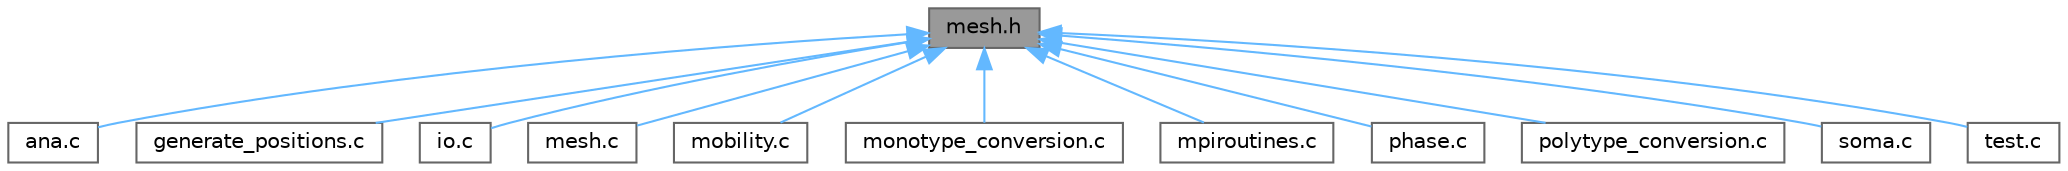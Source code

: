 digraph "mesh.h"
{
 // LATEX_PDF_SIZE
  bgcolor="transparent";
  edge [fontname=Helvetica,fontsize=10,labelfontname=Helvetica,labelfontsize=10];
  node [fontname=Helvetica,fontsize=10,shape=box,height=0.2,width=0.4];
  Node1 [label="mesh.h",height=0.2,width=0.4,color="gray40", fillcolor="grey60", style="filled", fontcolor="black",tooltip="Functions related to the mesh of the density fields."];
  Node1 -> Node2 [dir="back",color="steelblue1",style="solid"];
  Node2 [label="ana.c",height=0.2,width=0.4,color="grey40", fillcolor="white", style="filled",URL="$ana_8c.html",tooltip="Implementation of ana.h."];
  Node1 -> Node3 [dir="back",color="steelblue1",style="solid"];
  Node3 [label="generate_positions.c",height=0.2,width=0.4,color="grey40", fillcolor="white", style="filled",URL="$generate__positions_8c.html",tooltip="Implementation of generate_positions.h."];
  Node1 -> Node4 [dir="back",color="steelblue1",style="solid"];
  Node4 [label="io.c",height=0.2,width=0.4,color="grey40", fillcolor="white", style="filled",URL="$io_8c.html",tooltip="Implementation of io.h."];
  Node1 -> Node5 [dir="back",color="steelblue1",style="solid"];
  Node5 [label="mesh.c",height=0.2,width=0.4,color="grey40", fillcolor="white", style="filled",URL="$mesh_8c.html",tooltip="Implementation of mesh.h."];
  Node1 -> Node6 [dir="back",color="steelblue1",style="solid"];
  Node6 [label="mobility.c",height=0.2,width=0.4,color="grey40", fillcolor="white", style="filled",URL="$mobility_8c.html",tooltip="Implementation of mobility.h."];
  Node1 -> Node7 [dir="back",color="steelblue1",style="solid"];
  Node7 [label="monotype_conversion.c",height=0.2,width=0.4,color="grey40", fillcolor="white", style="filled",URL="$monotype__conversion_8c.html",tooltip="Implementation of monotype_conversion.h."];
  Node1 -> Node8 [dir="back",color="steelblue1",style="solid"];
  Node8 [label="mpiroutines.c",height=0.2,width=0.4,color="grey40", fillcolor="white", style="filled",URL="$mpiroutines_8c.html",tooltip="Implementation of mpiroutines.h."];
  Node1 -> Node9 [dir="back",color="steelblue1",style="solid"];
  Node9 [label="phase.c",height=0.2,width=0.4,color="grey40", fillcolor="white", style="filled",URL="$phase_8c.html",tooltip="Implementation of phase.h."];
  Node1 -> Node10 [dir="back",color="steelblue1",style="solid"];
  Node10 [label="polytype_conversion.c",height=0.2,width=0.4,color="grey40", fillcolor="white", style="filled",URL="$polytype__conversion_8c.html",tooltip="Implementation of polytype_conversion.h."];
  Node1 -> Node11 [dir="back",color="steelblue1",style="solid"];
  Node11 [label="soma.c",height=0.2,width=0.4,color="grey40", fillcolor="white", style="filled",URL="$soma_8c.html",tooltip="Implementation of the main executable SOMA."];
  Node1 -> Node12 [dir="back",color="steelblue1",style="solid"];
  Node12 [label="test.c",height=0.2,width=0.4,color="grey40", fillcolor="white", style="filled",URL="$test_8c.html",tooltip="Implementation of test.h."];
}
